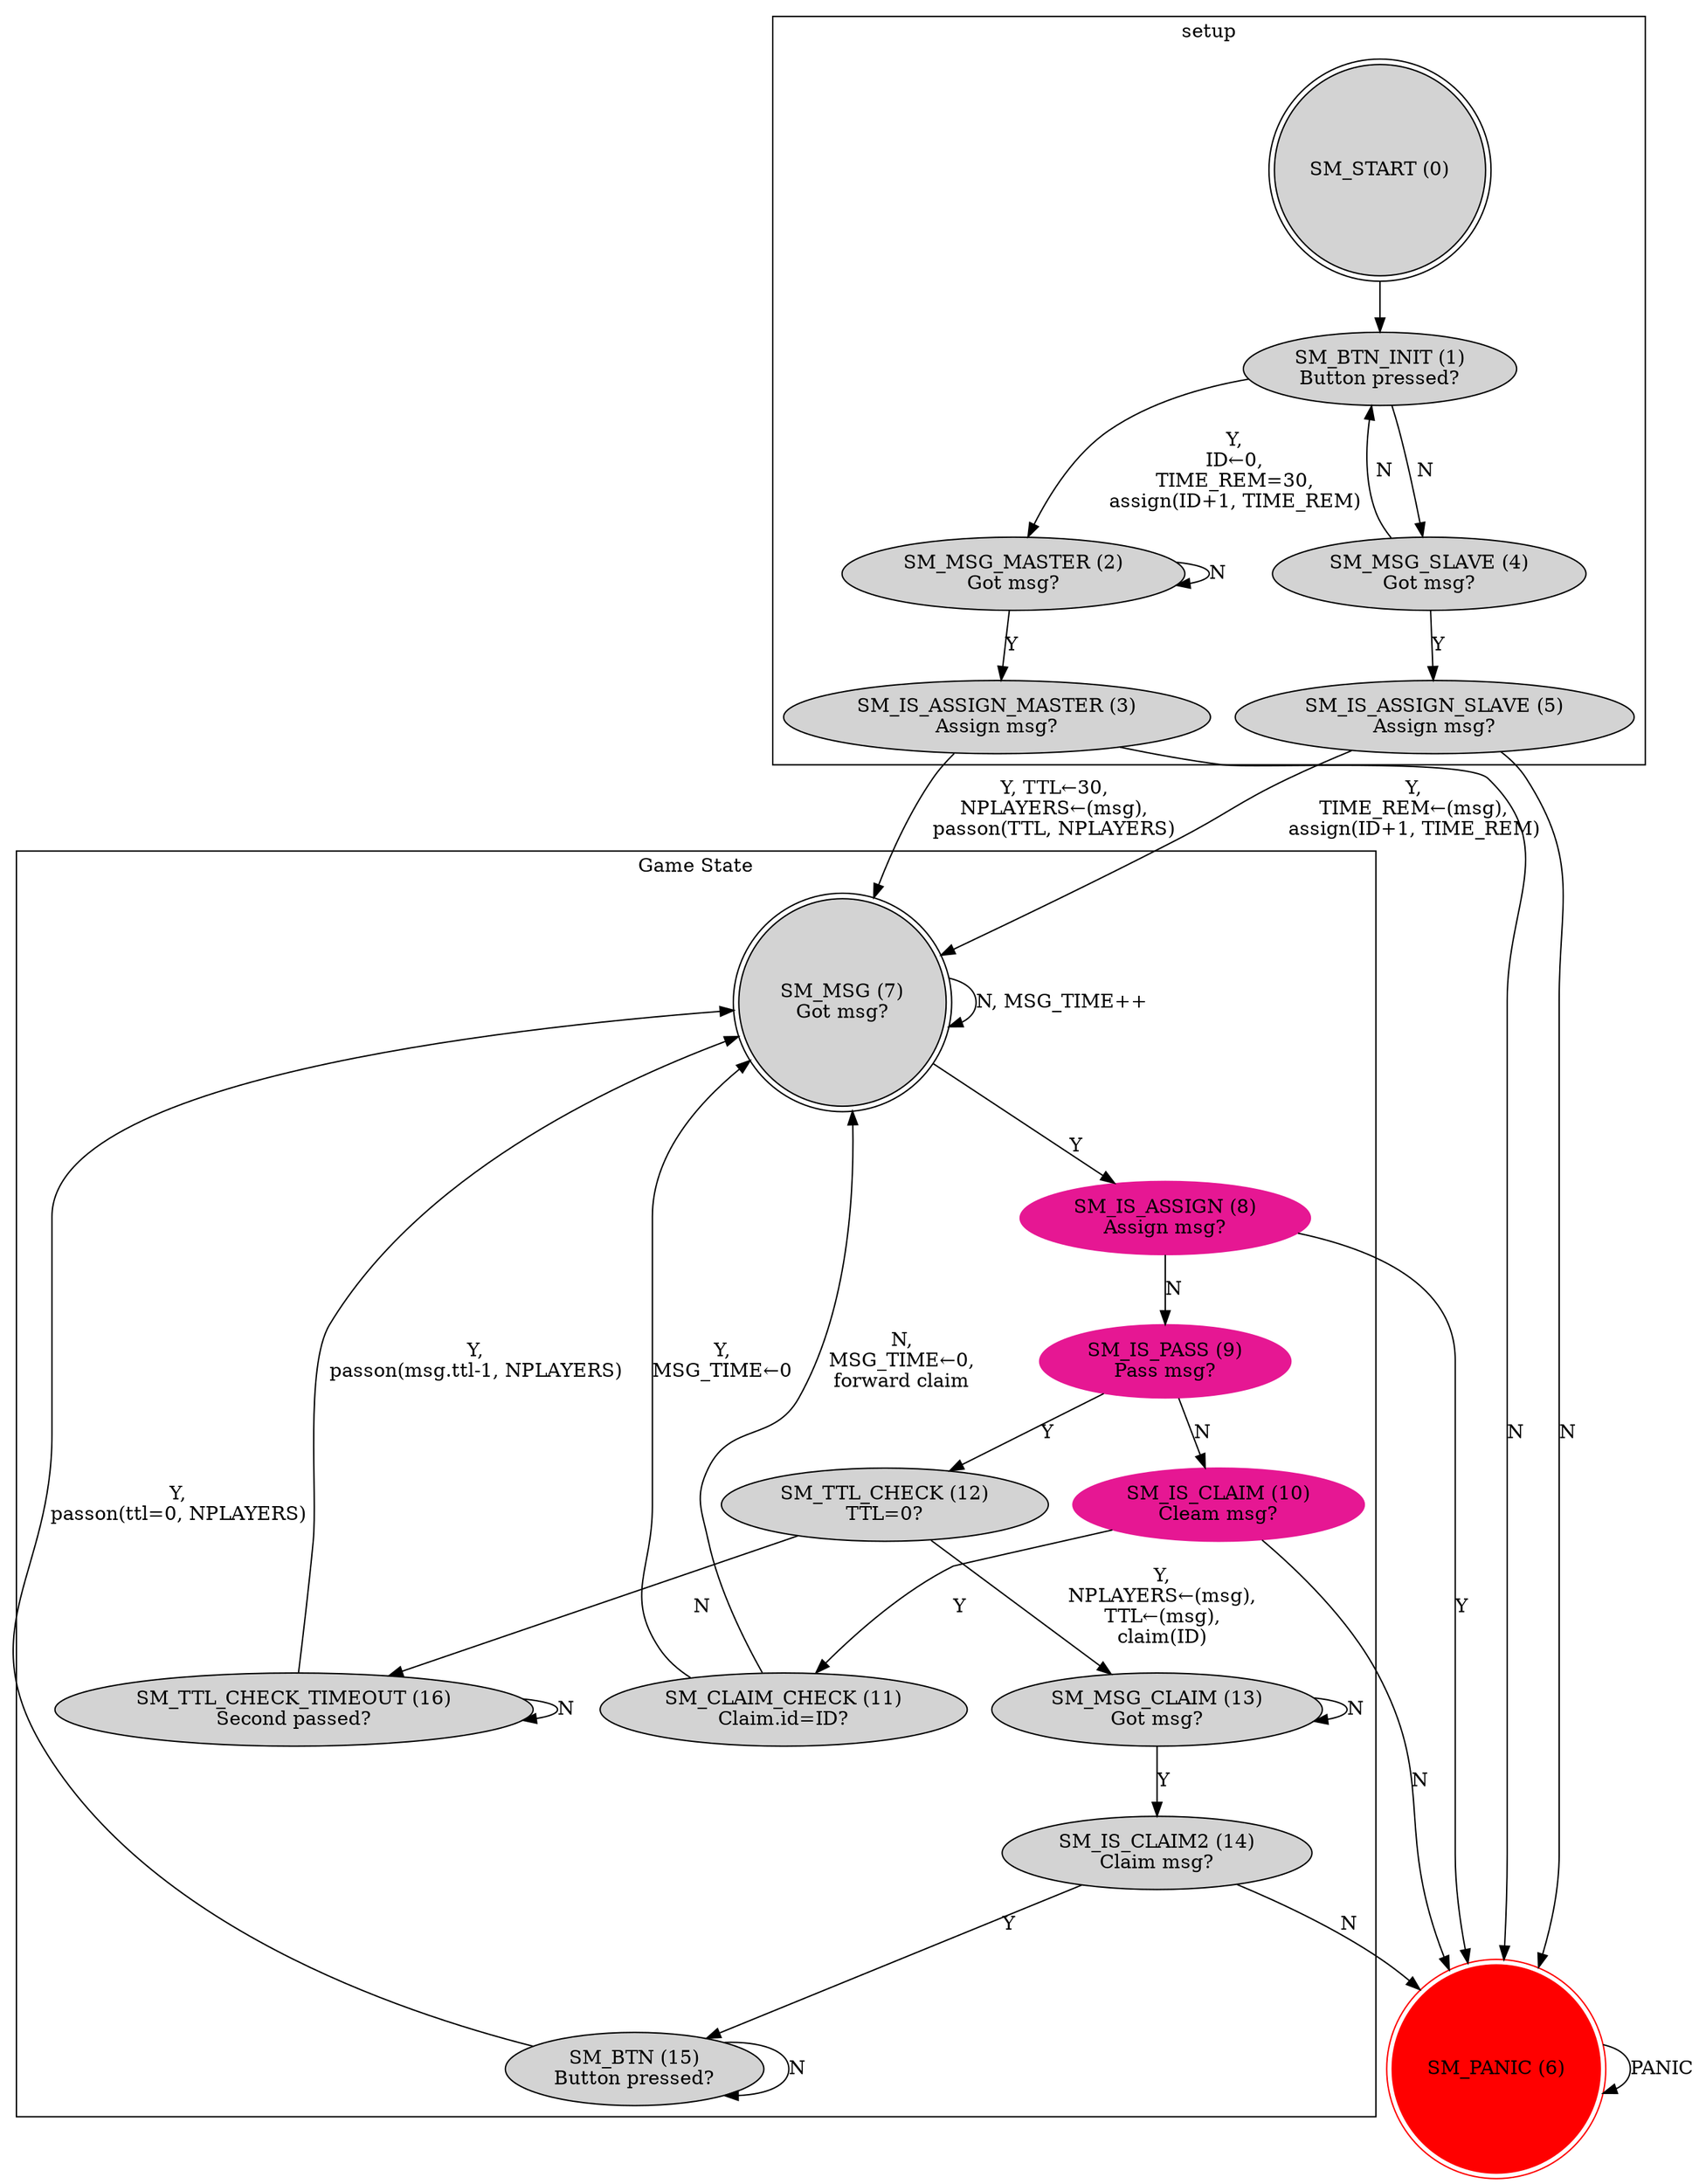 digraph G {
    graph [layout = dot]

    subgraph cluster_0 {
        label = "setup";
        node [style = filled];
        SM_START [label = "SM_START (0)", shape=doublecircle];
        SM_BTN_INIT [label = "SM_BTN_INIT (1)\nButton pressed?"];
        SM_MSG_MASTER [label = "SM_MSG_MASTER (2)\nGot msg?"];
        SM_IS_ASSIGN_MASTER [label = "SM_IS_ASSIGN_MASTER (3)\nAssign msg?"];
        SM_MSG_SLAVE [label = "SM_MSG_SLAVE (4)\nGot msg?"];
        SM_IS_ASSIGN_SLAVE [label = "SM_IS_ASSIGN_SLAVE (5)\nAssign msg?"];
    }

    SM_PANIC [label = "SM_PANIC (6)", shape = doublecircle, style = filled, color = red];

    subgraph cluster_1 {
        label = "Game State";
        node [style = filled];

        SM_MSG [label = "SM_MSG (7)\nGot msg?", shape=doublecircle];

        SM_IS_ASSIGN [color = ".9, .9, .9", label = "SM_IS_ASSIGN (8)\nAssign msg?"];
        SM_IS_PASS [color =  ".9, .9, .9", label = "SM_IS_PASS (9)\nPass msg?"];
        SM_IS_CLAIM [color =   ".9, .9, .9", label = "SM_IS_CLAIM (10)\nCleam msg?"];

        SM_CLAIM_CHECK [label = "SM_CLAIM_CHECK (11)\nClaim.id=ID?"];
        SM_TTL_CHECK [label = "SM_TTL_CHECK (12)\nTTL=0?"];
        SM_MSG_CLAIM [label = "SM_MSG_CLAIM (13)\nGot msg?"];
        SM_IS_CLAIM2 [label = "SM_IS_CLAIM2 (14)\nClaim msg?"];
        SM_BTN [label = "SM_BTN (15)\nButton pressed?"];
        SM_TTL_CHECK_TIMEOUT [label = "SM_TTL_CHECK_TIMEOUT (16)\nSecond passed?"];
    }

    SM_START -> SM_BTN_INIT;
    SM_BTN_INIT -> SM_MSG_MASTER [label = "Y,\nID←0,\nTIME_REM=30,\nassign(ID+1, TIME_REM)"];
    SM_BTN_INIT -> SM_MSG_SLAVE [label = "N"];
    SM_MSG_MASTER -> SM_IS_ASSIGN_MASTER [label = "Y"];
    SM_MSG_MASTER -> SM_MSG_MASTER [label = "N"];
    SM_IS_ASSIGN_MASTER -> SM_MSG [label = "Y, TTL←30,\nNPLAYERS←(msg),\npasson(TTL, NPLAYERS)"];
    SM_IS_ASSIGN_MASTER -> SM_PANIC [label = "N"];
    SM_MSG_SLAVE -> SM_IS_ASSIGN_SLAVE [label = "Y"];
    SM_MSG_SLAVE -> SM_BTN_INIT [label = "N"];
    SM_IS_ASSIGN_SLAVE -> SM_MSG [label = "Y,\nTIME_REM←(msg),\nassign(ID+1, TIME_REM)"];
    SM_IS_ASSIGN_SLAVE -> SM_PANIC [label = "N"];
    SM_PANIC -> SM_PANIC [label = "PANIC"];
    SM_MSG -> SM_IS_ASSIGN [label = "Y"];
    SM_MSG -> SM_MSG [label = "N, MSG_TIME++"];
    SM_IS_ASSIGN -> SM_PANIC [label = "Y"];
    SM_IS_ASSIGN -> SM_IS_PASS [label = "N"];
    SM_IS_PASS -> SM_TTL_CHECK [label = "Y"];
    SM_IS_PASS -> SM_IS_CLAIM [label = "N"];
    SM_IS_CLAIM -> SM_CLAIM_CHECK [label = "Y"];
    SM_IS_CLAIM -> SM_PANIC [label = "N"];
    SM_CLAIM_CHECK -> SM_MSG [label = "Y,\nMSG_TIME←0"];
    SM_CLAIM_CHECK -> SM_MSG [label = "N,\nMSG_TIME←0,\nforward claim"];
    SM_TTL_CHECK -> SM_MSG_CLAIM [label = "Y,\nNPLAYERS←(msg),\nTTL←(msg),\nclaim(ID)"];
    SM_TTL_CHECK -> SM_TTL_CHECK_TIMEOUT [label = "N"];
    SM_TTL_CHECK_TIMEOUT -> SM_MSG [label = "Y,\npasson(msg.ttl-1, NPLAYERS)"];
    SM_TTL_CHECK_TIMEOUT -> SM_TTL_CHECK_TIMEOUT [label = "N"];
    SM_MSG_CLAIM -> SM_IS_CLAIM2 [label = "Y"];
    SM_MSG_CLAIM -> SM_MSG_CLAIM [label = "N"];
    SM_IS_CLAIM2 -> SM_BTN [label = "Y"];
    SM_IS_CLAIM2 -> SM_PANIC [label = "N"];
    SM_BTN -> SM_MSG [label = "Y,\npasson(ttl=0, NPLAYERS)"];
    SM_BTN -> SM_BTN [label = "N"];
}
